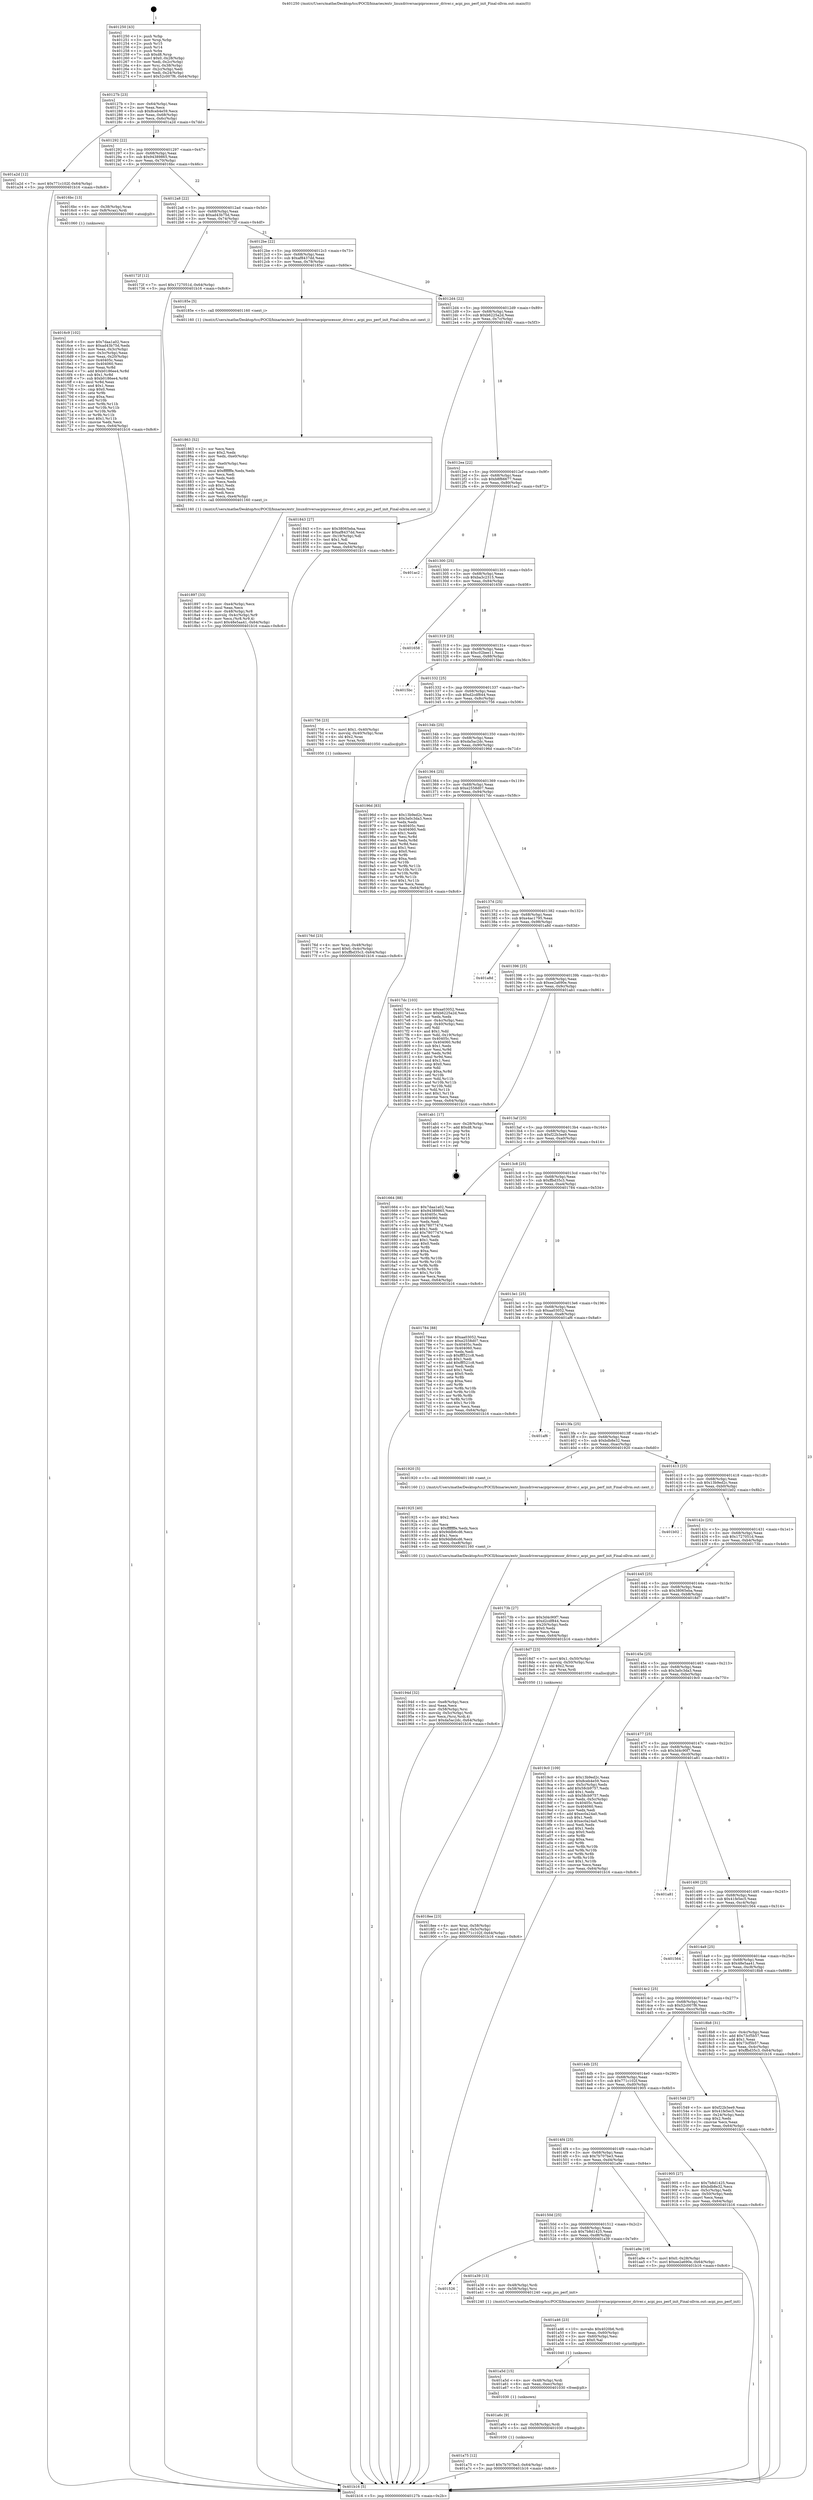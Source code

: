digraph "0x401250" {
  label = "0x401250 (/mnt/c/Users/mathe/Desktop/tcc/POCII/binaries/extr_linuxdriversacpiprocessor_driver.c_acpi_pss_perf_init_Final-ollvm.out::main(0))"
  labelloc = "t"
  node[shape=record]

  Entry [label="",width=0.3,height=0.3,shape=circle,fillcolor=black,style=filled]
  "0x40127b" [label="{
     0x40127b [23]\l
     | [instrs]\l
     &nbsp;&nbsp;0x40127b \<+3\>: mov -0x64(%rbp),%eax\l
     &nbsp;&nbsp;0x40127e \<+2\>: mov %eax,%ecx\l
     &nbsp;&nbsp;0x401280 \<+6\>: sub $0x8ceb4e59,%ecx\l
     &nbsp;&nbsp;0x401286 \<+3\>: mov %eax,-0x68(%rbp)\l
     &nbsp;&nbsp;0x401289 \<+3\>: mov %ecx,-0x6c(%rbp)\l
     &nbsp;&nbsp;0x40128c \<+6\>: je 0000000000401a2d \<main+0x7dd\>\l
  }"]
  "0x401a2d" [label="{
     0x401a2d [12]\l
     | [instrs]\l
     &nbsp;&nbsp;0x401a2d \<+7\>: movl $0x771c102f,-0x64(%rbp)\l
     &nbsp;&nbsp;0x401a34 \<+5\>: jmp 0000000000401b16 \<main+0x8c6\>\l
  }"]
  "0x401292" [label="{
     0x401292 [22]\l
     | [instrs]\l
     &nbsp;&nbsp;0x401292 \<+5\>: jmp 0000000000401297 \<main+0x47\>\l
     &nbsp;&nbsp;0x401297 \<+3\>: mov -0x68(%rbp),%eax\l
     &nbsp;&nbsp;0x40129a \<+5\>: sub $0x94389865,%eax\l
     &nbsp;&nbsp;0x40129f \<+3\>: mov %eax,-0x70(%rbp)\l
     &nbsp;&nbsp;0x4012a2 \<+6\>: je 00000000004016bc \<main+0x46c\>\l
  }"]
  Exit [label="",width=0.3,height=0.3,shape=circle,fillcolor=black,style=filled,peripheries=2]
  "0x4016bc" [label="{
     0x4016bc [13]\l
     | [instrs]\l
     &nbsp;&nbsp;0x4016bc \<+4\>: mov -0x38(%rbp),%rax\l
     &nbsp;&nbsp;0x4016c0 \<+4\>: mov 0x8(%rax),%rdi\l
     &nbsp;&nbsp;0x4016c4 \<+5\>: call 0000000000401060 \<atoi@plt\>\l
     | [calls]\l
     &nbsp;&nbsp;0x401060 \{1\} (unknown)\l
  }"]
  "0x4012a8" [label="{
     0x4012a8 [22]\l
     | [instrs]\l
     &nbsp;&nbsp;0x4012a8 \<+5\>: jmp 00000000004012ad \<main+0x5d\>\l
     &nbsp;&nbsp;0x4012ad \<+3\>: mov -0x68(%rbp),%eax\l
     &nbsp;&nbsp;0x4012b0 \<+5\>: sub $0xad43b75d,%eax\l
     &nbsp;&nbsp;0x4012b5 \<+3\>: mov %eax,-0x74(%rbp)\l
     &nbsp;&nbsp;0x4012b8 \<+6\>: je 000000000040172f \<main+0x4df\>\l
  }"]
  "0x401a75" [label="{
     0x401a75 [12]\l
     | [instrs]\l
     &nbsp;&nbsp;0x401a75 \<+7\>: movl $0x7b707be3,-0x64(%rbp)\l
     &nbsp;&nbsp;0x401a7c \<+5\>: jmp 0000000000401b16 \<main+0x8c6\>\l
  }"]
  "0x40172f" [label="{
     0x40172f [12]\l
     | [instrs]\l
     &nbsp;&nbsp;0x40172f \<+7\>: movl $0x1727051d,-0x64(%rbp)\l
     &nbsp;&nbsp;0x401736 \<+5\>: jmp 0000000000401b16 \<main+0x8c6\>\l
  }"]
  "0x4012be" [label="{
     0x4012be [22]\l
     | [instrs]\l
     &nbsp;&nbsp;0x4012be \<+5\>: jmp 00000000004012c3 \<main+0x73\>\l
     &nbsp;&nbsp;0x4012c3 \<+3\>: mov -0x68(%rbp),%eax\l
     &nbsp;&nbsp;0x4012c6 \<+5\>: sub $0xaf8437dd,%eax\l
     &nbsp;&nbsp;0x4012cb \<+3\>: mov %eax,-0x78(%rbp)\l
     &nbsp;&nbsp;0x4012ce \<+6\>: je 000000000040185e \<main+0x60e\>\l
  }"]
  "0x401a6c" [label="{
     0x401a6c [9]\l
     | [instrs]\l
     &nbsp;&nbsp;0x401a6c \<+4\>: mov -0x58(%rbp),%rdi\l
     &nbsp;&nbsp;0x401a70 \<+5\>: call 0000000000401030 \<free@plt\>\l
     | [calls]\l
     &nbsp;&nbsp;0x401030 \{1\} (unknown)\l
  }"]
  "0x40185e" [label="{
     0x40185e [5]\l
     | [instrs]\l
     &nbsp;&nbsp;0x40185e \<+5\>: call 0000000000401160 \<next_i\>\l
     | [calls]\l
     &nbsp;&nbsp;0x401160 \{1\} (/mnt/c/Users/mathe/Desktop/tcc/POCII/binaries/extr_linuxdriversacpiprocessor_driver.c_acpi_pss_perf_init_Final-ollvm.out::next_i)\l
  }"]
  "0x4012d4" [label="{
     0x4012d4 [22]\l
     | [instrs]\l
     &nbsp;&nbsp;0x4012d4 \<+5\>: jmp 00000000004012d9 \<main+0x89\>\l
     &nbsp;&nbsp;0x4012d9 \<+3\>: mov -0x68(%rbp),%eax\l
     &nbsp;&nbsp;0x4012dc \<+5\>: sub $0xb6225a2d,%eax\l
     &nbsp;&nbsp;0x4012e1 \<+3\>: mov %eax,-0x7c(%rbp)\l
     &nbsp;&nbsp;0x4012e4 \<+6\>: je 0000000000401843 \<main+0x5f3\>\l
  }"]
  "0x401a5d" [label="{
     0x401a5d [15]\l
     | [instrs]\l
     &nbsp;&nbsp;0x401a5d \<+4\>: mov -0x48(%rbp),%rdi\l
     &nbsp;&nbsp;0x401a61 \<+6\>: mov %eax,-0xec(%rbp)\l
     &nbsp;&nbsp;0x401a67 \<+5\>: call 0000000000401030 \<free@plt\>\l
     | [calls]\l
     &nbsp;&nbsp;0x401030 \{1\} (unknown)\l
  }"]
  "0x401843" [label="{
     0x401843 [27]\l
     | [instrs]\l
     &nbsp;&nbsp;0x401843 \<+5\>: mov $0x38065eba,%eax\l
     &nbsp;&nbsp;0x401848 \<+5\>: mov $0xaf8437dd,%ecx\l
     &nbsp;&nbsp;0x40184d \<+3\>: mov -0x19(%rbp),%dl\l
     &nbsp;&nbsp;0x401850 \<+3\>: test $0x1,%dl\l
     &nbsp;&nbsp;0x401853 \<+3\>: cmovne %ecx,%eax\l
     &nbsp;&nbsp;0x401856 \<+3\>: mov %eax,-0x64(%rbp)\l
     &nbsp;&nbsp;0x401859 \<+5\>: jmp 0000000000401b16 \<main+0x8c6\>\l
  }"]
  "0x4012ea" [label="{
     0x4012ea [22]\l
     | [instrs]\l
     &nbsp;&nbsp;0x4012ea \<+5\>: jmp 00000000004012ef \<main+0x9f\>\l
     &nbsp;&nbsp;0x4012ef \<+3\>: mov -0x68(%rbp),%eax\l
     &nbsp;&nbsp;0x4012f2 \<+5\>: sub $0xb8f66677,%eax\l
     &nbsp;&nbsp;0x4012f7 \<+3\>: mov %eax,-0x80(%rbp)\l
     &nbsp;&nbsp;0x4012fa \<+6\>: je 0000000000401ac2 \<main+0x872\>\l
  }"]
  "0x401a46" [label="{
     0x401a46 [23]\l
     | [instrs]\l
     &nbsp;&nbsp;0x401a46 \<+10\>: movabs $0x4020b6,%rdi\l
     &nbsp;&nbsp;0x401a50 \<+3\>: mov %eax,-0x60(%rbp)\l
     &nbsp;&nbsp;0x401a53 \<+3\>: mov -0x60(%rbp),%esi\l
     &nbsp;&nbsp;0x401a56 \<+2\>: mov $0x0,%al\l
     &nbsp;&nbsp;0x401a58 \<+5\>: call 0000000000401040 \<printf@plt\>\l
     | [calls]\l
     &nbsp;&nbsp;0x401040 \{1\} (unknown)\l
  }"]
  "0x401ac2" [label="{
     0x401ac2\l
  }", style=dashed]
  "0x401300" [label="{
     0x401300 [25]\l
     | [instrs]\l
     &nbsp;&nbsp;0x401300 \<+5\>: jmp 0000000000401305 \<main+0xb5\>\l
     &nbsp;&nbsp;0x401305 \<+3\>: mov -0x68(%rbp),%eax\l
     &nbsp;&nbsp;0x401308 \<+5\>: sub $0xba3c2315,%eax\l
     &nbsp;&nbsp;0x40130d \<+6\>: mov %eax,-0x84(%rbp)\l
     &nbsp;&nbsp;0x401313 \<+6\>: je 0000000000401658 \<main+0x408\>\l
  }"]
  "0x401526" [label="{
     0x401526\l
  }", style=dashed]
  "0x401658" [label="{
     0x401658\l
  }", style=dashed]
  "0x401319" [label="{
     0x401319 [25]\l
     | [instrs]\l
     &nbsp;&nbsp;0x401319 \<+5\>: jmp 000000000040131e \<main+0xce\>\l
     &nbsp;&nbsp;0x40131e \<+3\>: mov -0x68(%rbp),%eax\l
     &nbsp;&nbsp;0x401321 \<+5\>: sub $0xc02bee11,%eax\l
     &nbsp;&nbsp;0x401326 \<+6\>: mov %eax,-0x88(%rbp)\l
     &nbsp;&nbsp;0x40132c \<+6\>: je 00000000004015bc \<main+0x36c\>\l
  }"]
  "0x401a39" [label="{
     0x401a39 [13]\l
     | [instrs]\l
     &nbsp;&nbsp;0x401a39 \<+4\>: mov -0x48(%rbp),%rdi\l
     &nbsp;&nbsp;0x401a3d \<+4\>: mov -0x58(%rbp),%rsi\l
     &nbsp;&nbsp;0x401a41 \<+5\>: call 0000000000401240 \<acpi_pss_perf_init\>\l
     | [calls]\l
     &nbsp;&nbsp;0x401240 \{1\} (/mnt/c/Users/mathe/Desktop/tcc/POCII/binaries/extr_linuxdriversacpiprocessor_driver.c_acpi_pss_perf_init_Final-ollvm.out::acpi_pss_perf_init)\l
  }"]
  "0x4015bc" [label="{
     0x4015bc\l
  }", style=dashed]
  "0x401332" [label="{
     0x401332 [25]\l
     | [instrs]\l
     &nbsp;&nbsp;0x401332 \<+5\>: jmp 0000000000401337 \<main+0xe7\>\l
     &nbsp;&nbsp;0x401337 \<+3\>: mov -0x68(%rbp),%eax\l
     &nbsp;&nbsp;0x40133a \<+5\>: sub $0xd2cdf844,%eax\l
     &nbsp;&nbsp;0x40133f \<+6\>: mov %eax,-0x8c(%rbp)\l
     &nbsp;&nbsp;0x401345 \<+6\>: je 0000000000401756 \<main+0x506\>\l
  }"]
  "0x40150d" [label="{
     0x40150d [25]\l
     | [instrs]\l
     &nbsp;&nbsp;0x40150d \<+5\>: jmp 0000000000401512 \<main+0x2c2\>\l
     &nbsp;&nbsp;0x401512 \<+3\>: mov -0x68(%rbp),%eax\l
     &nbsp;&nbsp;0x401515 \<+5\>: sub $0x7b8d1425,%eax\l
     &nbsp;&nbsp;0x40151a \<+6\>: mov %eax,-0xd8(%rbp)\l
     &nbsp;&nbsp;0x401520 \<+6\>: je 0000000000401a39 \<main+0x7e9\>\l
  }"]
  "0x401756" [label="{
     0x401756 [23]\l
     | [instrs]\l
     &nbsp;&nbsp;0x401756 \<+7\>: movl $0x1,-0x40(%rbp)\l
     &nbsp;&nbsp;0x40175d \<+4\>: movslq -0x40(%rbp),%rax\l
     &nbsp;&nbsp;0x401761 \<+4\>: shl $0x2,%rax\l
     &nbsp;&nbsp;0x401765 \<+3\>: mov %rax,%rdi\l
     &nbsp;&nbsp;0x401768 \<+5\>: call 0000000000401050 \<malloc@plt\>\l
     | [calls]\l
     &nbsp;&nbsp;0x401050 \{1\} (unknown)\l
  }"]
  "0x40134b" [label="{
     0x40134b [25]\l
     | [instrs]\l
     &nbsp;&nbsp;0x40134b \<+5\>: jmp 0000000000401350 \<main+0x100\>\l
     &nbsp;&nbsp;0x401350 \<+3\>: mov -0x68(%rbp),%eax\l
     &nbsp;&nbsp;0x401353 \<+5\>: sub $0xda5ac2dc,%eax\l
     &nbsp;&nbsp;0x401358 \<+6\>: mov %eax,-0x90(%rbp)\l
     &nbsp;&nbsp;0x40135e \<+6\>: je 000000000040196d \<main+0x71d\>\l
  }"]
  "0x401a9e" [label="{
     0x401a9e [19]\l
     | [instrs]\l
     &nbsp;&nbsp;0x401a9e \<+7\>: movl $0x0,-0x28(%rbp)\l
     &nbsp;&nbsp;0x401aa5 \<+7\>: movl $0xee2a690e,-0x64(%rbp)\l
     &nbsp;&nbsp;0x401aac \<+5\>: jmp 0000000000401b16 \<main+0x8c6\>\l
  }"]
  "0x40196d" [label="{
     0x40196d [83]\l
     | [instrs]\l
     &nbsp;&nbsp;0x40196d \<+5\>: mov $0x13b9ed2c,%eax\l
     &nbsp;&nbsp;0x401972 \<+5\>: mov $0x3a0c3da3,%ecx\l
     &nbsp;&nbsp;0x401977 \<+2\>: xor %edx,%edx\l
     &nbsp;&nbsp;0x401979 \<+7\>: mov 0x40405c,%esi\l
     &nbsp;&nbsp;0x401980 \<+7\>: mov 0x404060,%edi\l
     &nbsp;&nbsp;0x401987 \<+3\>: sub $0x1,%edx\l
     &nbsp;&nbsp;0x40198a \<+3\>: mov %esi,%r8d\l
     &nbsp;&nbsp;0x40198d \<+3\>: add %edx,%r8d\l
     &nbsp;&nbsp;0x401990 \<+4\>: imul %r8d,%esi\l
     &nbsp;&nbsp;0x401994 \<+3\>: and $0x1,%esi\l
     &nbsp;&nbsp;0x401997 \<+3\>: cmp $0x0,%esi\l
     &nbsp;&nbsp;0x40199a \<+4\>: sete %r9b\l
     &nbsp;&nbsp;0x40199e \<+3\>: cmp $0xa,%edi\l
     &nbsp;&nbsp;0x4019a1 \<+4\>: setl %r10b\l
     &nbsp;&nbsp;0x4019a5 \<+3\>: mov %r9b,%r11b\l
     &nbsp;&nbsp;0x4019a8 \<+3\>: and %r10b,%r11b\l
     &nbsp;&nbsp;0x4019ab \<+3\>: xor %r10b,%r9b\l
     &nbsp;&nbsp;0x4019ae \<+3\>: or %r9b,%r11b\l
     &nbsp;&nbsp;0x4019b1 \<+4\>: test $0x1,%r11b\l
     &nbsp;&nbsp;0x4019b5 \<+3\>: cmovne %ecx,%eax\l
     &nbsp;&nbsp;0x4019b8 \<+3\>: mov %eax,-0x64(%rbp)\l
     &nbsp;&nbsp;0x4019bb \<+5\>: jmp 0000000000401b16 \<main+0x8c6\>\l
  }"]
  "0x401364" [label="{
     0x401364 [25]\l
     | [instrs]\l
     &nbsp;&nbsp;0x401364 \<+5\>: jmp 0000000000401369 \<main+0x119\>\l
     &nbsp;&nbsp;0x401369 \<+3\>: mov -0x68(%rbp),%eax\l
     &nbsp;&nbsp;0x40136c \<+5\>: sub $0xe2558d07,%eax\l
     &nbsp;&nbsp;0x401371 \<+6\>: mov %eax,-0x94(%rbp)\l
     &nbsp;&nbsp;0x401377 \<+6\>: je 00000000004017dc \<main+0x58c\>\l
  }"]
  "0x40194d" [label="{
     0x40194d [32]\l
     | [instrs]\l
     &nbsp;&nbsp;0x40194d \<+6\>: mov -0xe8(%rbp),%ecx\l
     &nbsp;&nbsp;0x401953 \<+3\>: imul %eax,%ecx\l
     &nbsp;&nbsp;0x401956 \<+4\>: mov -0x58(%rbp),%rsi\l
     &nbsp;&nbsp;0x40195a \<+4\>: movslq -0x5c(%rbp),%rdi\l
     &nbsp;&nbsp;0x40195e \<+3\>: mov %ecx,(%rsi,%rdi,4)\l
     &nbsp;&nbsp;0x401961 \<+7\>: movl $0xda5ac2dc,-0x64(%rbp)\l
     &nbsp;&nbsp;0x401968 \<+5\>: jmp 0000000000401b16 \<main+0x8c6\>\l
  }"]
  "0x4017dc" [label="{
     0x4017dc [103]\l
     | [instrs]\l
     &nbsp;&nbsp;0x4017dc \<+5\>: mov $0xaa03052,%eax\l
     &nbsp;&nbsp;0x4017e1 \<+5\>: mov $0xb6225a2d,%ecx\l
     &nbsp;&nbsp;0x4017e6 \<+2\>: xor %edx,%edx\l
     &nbsp;&nbsp;0x4017e8 \<+3\>: mov -0x4c(%rbp),%esi\l
     &nbsp;&nbsp;0x4017eb \<+3\>: cmp -0x40(%rbp),%esi\l
     &nbsp;&nbsp;0x4017ee \<+4\>: setl %dil\l
     &nbsp;&nbsp;0x4017f2 \<+4\>: and $0x1,%dil\l
     &nbsp;&nbsp;0x4017f6 \<+4\>: mov %dil,-0x19(%rbp)\l
     &nbsp;&nbsp;0x4017fa \<+7\>: mov 0x40405c,%esi\l
     &nbsp;&nbsp;0x401801 \<+8\>: mov 0x404060,%r8d\l
     &nbsp;&nbsp;0x401809 \<+3\>: sub $0x1,%edx\l
     &nbsp;&nbsp;0x40180c \<+3\>: mov %esi,%r9d\l
     &nbsp;&nbsp;0x40180f \<+3\>: add %edx,%r9d\l
     &nbsp;&nbsp;0x401812 \<+4\>: imul %r9d,%esi\l
     &nbsp;&nbsp;0x401816 \<+3\>: and $0x1,%esi\l
     &nbsp;&nbsp;0x401819 \<+3\>: cmp $0x0,%esi\l
     &nbsp;&nbsp;0x40181c \<+4\>: sete %dil\l
     &nbsp;&nbsp;0x401820 \<+4\>: cmp $0xa,%r8d\l
     &nbsp;&nbsp;0x401824 \<+4\>: setl %r10b\l
     &nbsp;&nbsp;0x401828 \<+3\>: mov %dil,%r11b\l
     &nbsp;&nbsp;0x40182b \<+3\>: and %r10b,%r11b\l
     &nbsp;&nbsp;0x40182e \<+3\>: xor %r10b,%dil\l
     &nbsp;&nbsp;0x401831 \<+3\>: or %dil,%r11b\l
     &nbsp;&nbsp;0x401834 \<+4\>: test $0x1,%r11b\l
     &nbsp;&nbsp;0x401838 \<+3\>: cmovne %ecx,%eax\l
     &nbsp;&nbsp;0x40183b \<+3\>: mov %eax,-0x64(%rbp)\l
     &nbsp;&nbsp;0x40183e \<+5\>: jmp 0000000000401b16 \<main+0x8c6\>\l
  }"]
  "0x40137d" [label="{
     0x40137d [25]\l
     | [instrs]\l
     &nbsp;&nbsp;0x40137d \<+5\>: jmp 0000000000401382 \<main+0x132\>\l
     &nbsp;&nbsp;0x401382 \<+3\>: mov -0x68(%rbp),%eax\l
     &nbsp;&nbsp;0x401385 \<+5\>: sub $0xe4ac1795,%eax\l
     &nbsp;&nbsp;0x40138a \<+6\>: mov %eax,-0x98(%rbp)\l
     &nbsp;&nbsp;0x401390 \<+6\>: je 0000000000401a8d \<main+0x83d\>\l
  }"]
  "0x401925" [label="{
     0x401925 [40]\l
     | [instrs]\l
     &nbsp;&nbsp;0x401925 \<+5\>: mov $0x2,%ecx\l
     &nbsp;&nbsp;0x40192a \<+1\>: cltd\l
     &nbsp;&nbsp;0x40192b \<+2\>: idiv %ecx\l
     &nbsp;&nbsp;0x40192d \<+6\>: imul $0xfffffffe,%edx,%ecx\l
     &nbsp;&nbsp;0x401933 \<+6\>: sub $0x9ddb6cd6,%ecx\l
     &nbsp;&nbsp;0x401939 \<+3\>: add $0x1,%ecx\l
     &nbsp;&nbsp;0x40193c \<+6\>: add $0x9ddb6cd6,%ecx\l
     &nbsp;&nbsp;0x401942 \<+6\>: mov %ecx,-0xe8(%rbp)\l
     &nbsp;&nbsp;0x401948 \<+5\>: call 0000000000401160 \<next_i\>\l
     | [calls]\l
     &nbsp;&nbsp;0x401160 \{1\} (/mnt/c/Users/mathe/Desktop/tcc/POCII/binaries/extr_linuxdriversacpiprocessor_driver.c_acpi_pss_perf_init_Final-ollvm.out::next_i)\l
  }"]
  "0x401a8d" [label="{
     0x401a8d\l
  }", style=dashed]
  "0x401396" [label="{
     0x401396 [25]\l
     | [instrs]\l
     &nbsp;&nbsp;0x401396 \<+5\>: jmp 000000000040139b \<main+0x14b\>\l
     &nbsp;&nbsp;0x40139b \<+3\>: mov -0x68(%rbp),%eax\l
     &nbsp;&nbsp;0x40139e \<+5\>: sub $0xee2a690e,%eax\l
     &nbsp;&nbsp;0x4013a3 \<+6\>: mov %eax,-0x9c(%rbp)\l
     &nbsp;&nbsp;0x4013a9 \<+6\>: je 0000000000401ab1 \<main+0x861\>\l
  }"]
  "0x4014f4" [label="{
     0x4014f4 [25]\l
     | [instrs]\l
     &nbsp;&nbsp;0x4014f4 \<+5\>: jmp 00000000004014f9 \<main+0x2a9\>\l
     &nbsp;&nbsp;0x4014f9 \<+3\>: mov -0x68(%rbp),%eax\l
     &nbsp;&nbsp;0x4014fc \<+5\>: sub $0x7b707be3,%eax\l
     &nbsp;&nbsp;0x401501 \<+6\>: mov %eax,-0xd4(%rbp)\l
     &nbsp;&nbsp;0x401507 \<+6\>: je 0000000000401a9e \<main+0x84e\>\l
  }"]
  "0x401ab1" [label="{
     0x401ab1 [17]\l
     | [instrs]\l
     &nbsp;&nbsp;0x401ab1 \<+3\>: mov -0x28(%rbp),%eax\l
     &nbsp;&nbsp;0x401ab4 \<+7\>: add $0xd8,%rsp\l
     &nbsp;&nbsp;0x401abb \<+1\>: pop %rbx\l
     &nbsp;&nbsp;0x401abc \<+2\>: pop %r14\l
     &nbsp;&nbsp;0x401abe \<+2\>: pop %r15\l
     &nbsp;&nbsp;0x401ac0 \<+1\>: pop %rbp\l
     &nbsp;&nbsp;0x401ac1 \<+1\>: ret\l
  }"]
  "0x4013af" [label="{
     0x4013af [25]\l
     | [instrs]\l
     &nbsp;&nbsp;0x4013af \<+5\>: jmp 00000000004013b4 \<main+0x164\>\l
     &nbsp;&nbsp;0x4013b4 \<+3\>: mov -0x68(%rbp),%eax\l
     &nbsp;&nbsp;0x4013b7 \<+5\>: sub $0xf22b3ee9,%eax\l
     &nbsp;&nbsp;0x4013bc \<+6\>: mov %eax,-0xa0(%rbp)\l
     &nbsp;&nbsp;0x4013c2 \<+6\>: je 0000000000401664 \<main+0x414\>\l
  }"]
  "0x401905" [label="{
     0x401905 [27]\l
     | [instrs]\l
     &nbsp;&nbsp;0x401905 \<+5\>: mov $0x7b8d1425,%eax\l
     &nbsp;&nbsp;0x40190a \<+5\>: mov $0xbdb8e32,%ecx\l
     &nbsp;&nbsp;0x40190f \<+3\>: mov -0x5c(%rbp),%edx\l
     &nbsp;&nbsp;0x401912 \<+3\>: cmp -0x50(%rbp),%edx\l
     &nbsp;&nbsp;0x401915 \<+3\>: cmovl %ecx,%eax\l
     &nbsp;&nbsp;0x401918 \<+3\>: mov %eax,-0x64(%rbp)\l
     &nbsp;&nbsp;0x40191b \<+5\>: jmp 0000000000401b16 \<main+0x8c6\>\l
  }"]
  "0x401664" [label="{
     0x401664 [88]\l
     | [instrs]\l
     &nbsp;&nbsp;0x401664 \<+5\>: mov $0x7daa1a02,%eax\l
     &nbsp;&nbsp;0x401669 \<+5\>: mov $0x94389865,%ecx\l
     &nbsp;&nbsp;0x40166e \<+7\>: mov 0x40405c,%edx\l
     &nbsp;&nbsp;0x401675 \<+7\>: mov 0x404060,%esi\l
     &nbsp;&nbsp;0x40167c \<+2\>: mov %edx,%edi\l
     &nbsp;&nbsp;0x40167e \<+6\>: sub $0x7807747d,%edi\l
     &nbsp;&nbsp;0x401684 \<+3\>: sub $0x1,%edi\l
     &nbsp;&nbsp;0x401687 \<+6\>: add $0x7807747d,%edi\l
     &nbsp;&nbsp;0x40168d \<+3\>: imul %edi,%edx\l
     &nbsp;&nbsp;0x401690 \<+3\>: and $0x1,%edx\l
     &nbsp;&nbsp;0x401693 \<+3\>: cmp $0x0,%edx\l
     &nbsp;&nbsp;0x401696 \<+4\>: sete %r8b\l
     &nbsp;&nbsp;0x40169a \<+3\>: cmp $0xa,%esi\l
     &nbsp;&nbsp;0x40169d \<+4\>: setl %r9b\l
     &nbsp;&nbsp;0x4016a1 \<+3\>: mov %r8b,%r10b\l
     &nbsp;&nbsp;0x4016a4 \<+3\>: and %r9b,%r10b\l
     &nbsp;&nbsp;0x4016a7 \<+3\>: xor %r9b,%r8b\l
     &nbsp;&nbsp;0x4016aa \<+3\>: or %r8b,%r10b\l
     &nbsp;&nbsp;0x4016ad \<+4\>: test $0x1,%r10b\l
     &nbsp;&nbsp;0x4016b1 \<+3\>: cmovne %ecx,%eax\l
     &nbsp;&nbsp;0x4016b4 \<+3\>: mov %eax,-0x64(%rbp)\l
     &nbsp;&nbsp;0x4016b7 \<+5\>: jmp 0000000000401b16 \<main+0x8c6\>\l
  }"]
  "0x4013c8" [label="{
     0x4013c8 [25]\l
     | [instrs]\l
     &nbsp;&nbsp;0x4013c8 \<+5\>: jmp 00000000004013cd \<main+0x17d\>\l
     &nbsp;&nbsp;0x4013cd \<+3\>: mov -0x68(%rbp),%eax\l
     &nbsp;&nbsp;0x4013d0 \<+5\>: sub $0xffbd35c3,%eax\l
     &nbsp;&nbsp;0x4013d5 \<+6\>: mov %eax,-0xa4(%rbp)\l
     &nbsp;&nbsp;0x4013db \<+6\>: je 0000000000401784 \<main+0x534\>\l
  }"]
  "0x4018ee" [label="{
     0x4018ee [23]\l
     | [instrs]\l
     &nbsp;&nbsp;0x4018ee \<+4\>: mov %rax,-0x58(%rbp)\l
     &nbsp;&nbsp;0x4018f2 \<+7\>: movl $0x0,-0x5c(%rbp)\l
     &nbsp;&nbsp;0x4018f9 \<+7\>: movl $0x771c102f,-0x64(%rbp)\l
     &nbsp;&nbsp;0x401900 \<+5\>: jmp 0000000000401b16 \<main+0x8c6\>\l
  }"]
  "0x401784" [label="{
     0x401784 [88]\l
     | [instrs]\l
     &nbsp;&nbsp;0x401784 \<+5\>: mov $0xaa03052,%eax\l
     &nbsp;&nbsp;0x401789 \<+5\>: mov $0xe2558d07,%ecx\l
     &nbsp;&nbsp;0x40178e \<+7\>: mov 0x40405c,%edx\l
     &nbsp;&nbsp;0x401795 \<+7\>: mov 0x404060,%esi\l
     &nbsp;&nbsp;0x40179c \<+2\>: mov %edx,%edi\l
     &nbsp;&nbsp;0x40179e \<+6\>: sub $0xfff521c8,%edi\l
     &nbsp;&nbsp;0x4017a4 \<+3\>: sub $0x1,%edi\l
     &nbsp;&nbsp;0x4017a7 \<+6\>: add $0xfff521c8,%edi\l
     &nbsp;&nbsp;0x4017ad \<+3\>: imul %edi,%edx\l
     &nbsp;&nbsp;0x4017b0 \<+3\>: and $0x1,%edx\l
     &nbsp;&nbsp;0x4017b3 \<+3\>: cmp $0x0,%edx\l
     &nbsp;&nbsp;0x4017b6 \<+4\>: sete %r8b\l
     &nbsp;&nbsp;0x4017ba \<+3\>: cmp $0xa,%esi\l
     &nbsp;&nbsp;0x4017bd \<+4\>: setl %r9b\l
     &nbsp;&nbsp;0x4017c1 \<+3\>: mov %r8b,%r10b\l
     &nbsp;&nbsp;0x4017c4 \<+3\>: and %r9b,%r10b\l
     &nbsp;&nbsp;0x4017c7 \<+3\>: xor %r9b,%r8b\l
     &nbsp;&nbsp;0x4017ca \<+3\>: or %r8b,%r10b\l
     &nbsp;&nbsp;0x4017cd \<+4\>: test $0x1,%r10b\l
     &nbsp;&nbsp;0x4017d1 \<+3\>: cmovne %ecx,%eax\l
     &nbsp;&nbsp;0x4017d4 \<+3\>: mov %eax,-0x64(%rbp)\l
     &nbsp;&nbsp;0x4017d7 \<+5\>: jmp 0000000000401b16 \<main+0x8c6\>\l
  }"]
  "0x4013e1" [label="{
     0x4013e1 [25]\l
     | [instrs]\l
     &nbsp;&nbsp;0x4013e1 \<+5\>: jmp 00000000004013e6 \<main+0x196\>\l
     &nbsp;&nbsp;0x4013e6 \<+3\>: mov -0x68(%rbp),%eax\l
     &nbsp;&nbsp;0x4013e9 \<+5\>: sub $0xaa03052,%eax\l
     &nbsp;&nbsp;0x4013ee \<+6\>: mov %eax,-0xa8(%rbp)\l
     &nbsp;&nbsp;0x4013f4 \<+6\>: je 0000000000401af6 \<main+0x8a6\>\l
  }"]
  "0x401897" [label="{
     0x401897 [33]\l
     | [instrs]\l
     &nbsp;&nbsp;0x401897 \<+6\>: mov -0xe4(%rbp),%ecx\l
     &nbsp;&nbsp;0x40189d \<+3\>: imul %eax,%ecx\l
     &nbsp;&nbsp;0x4018a0 \<+4\>: mov -0x48(%rbp),%r8\l
     &nbsp;&nbsp;0x4018a4 \<+4\>: movslq -0x4c(%rbp),%r9\l
     &nbsp;&nbsp;0x4018a8 \<+4\>: mov %ecx,(%r8,%r9,4)\l
     &nbsp;&nbsp;0x4018ac \<+7\>: movl $0x48e5aa41,-0x64(%rbp)\l
     &nbsp;&nbsp;0x4018b3 \<+5\>: jmp 0000000000401b16 \<main+0x8c6\>\l
  }"]
  "0x401af6" [label="{
     0x401af6\l
  }", style=dashed]
  "0x4013fa" [label="{
     0x4013fa [25]\l
     | [instrs]\l
     &nbsp;&nbsp;0x4013fa \<+5\>: jmp 00000000004013ff \<main+0x1af\>\l
     &nbsp;&nbsp;0x4013ff \<+3\>: mov -0x68(%rbp),%eax\l
     &nbsp;&nbsp;0x401402 \<+5\>: sub $0xbdb8e32,%eax\l
     &nbsp;&nbsp;0x401407 \<+6\>: mov %eax,-0xac(%rbp)\l
     &nbsp;&nbsp;0x40140d \<+6\>: je 0000000000401920 \<main+0x6d0\>\l
  }"]
  "0x401863" [label="{
     0x401863 [52]\l
     | [instrs]\l
     &nbsp;&nbsp;0x401863 \<+2\>: xor %ecx,%ecx\l
     &nbsp;&nbsp;0x401865 \<+5\>: mov $0x2,%edx\l
     &nbsp;&nbsp;0x40186a \<+6\>: mov %edx,-0xe0(%rbp)\l
     &nbsp;&nbsp;0x401870 \<+1\>: cltd\l
     &nbsp;&nbsp;0x401871 \<+6\>: mov -0xe0(%rbp),%esi\l
     &nbsp;&nbsp;0x401877 \<+2\>: idiv %esi\l
     &nbsp;&nbsp;0x401879 \<+6\>: imul $0xfffffffe,%edx,%edx\l
     &nbsp;&nbsp;0x40187f \<+2\>: mov %ecx,%edi\l
     &nbsp;&nbsp;0x401881 \<+2\>: sub %edx,%edi\l
     &nbsp;&nbsp;0x401883 \<+2\>: mov %ecx,%edx\l
     &nbsp;&nbsp;0x401885 \<+3\>: sub $0x1,%edx\l
     &nbsp;&nbsp;0x401888 \<+2\>: add %edx,%edi\l
     &nbsp;&nbsp;0x40188a \<+2\>: sub %edi,%ecx\l
     &nbsp;&nbsp;0x40188c \<+6\>: mov %ecx,-0xe4(%rbp)\l
     &nbsp;&nbsp;0x401892 \<+5\>: call 0000000000401160 \<next_i\>\l
     | [calls]\l
     &nbsp;&nbsp;0x401160 \{1\} (/mnt/c/Users/mathe/Desktop/tcc/POCII/binaries/extr_linuxdriversacpiprocessor_driver.c_acpi_pss_perf_init_Final-ollvm.out::next_i)\l
  }"]
  "0x401920" [label="{
     0x401920 [5]\l
     | [instrs]\l
     &nbsp;&nbsp;0x401920 \<+5\>: call 0000000000401160 \<next_i\>\l
     | [calls]\l
     &nbsp;&nbsp;0x401160 \{1\} (/mnt/c/Users/mathe/Desktop/tcc/POCII/binaries/extr_linuxdriversacpiprocessor_driver.c_acpi_pss_perf_init_Final-ollvm.out::next_i)\l
  }"]
  "0x401413" [label="{
     0x401413 [25]\l
     | [instrs]\l
     &nbsp;&nbsp;0x401413 \<+5\>: jmp 0000000000401418 \<main+0x1c8\>\l
     &nbsp;&nbsp;0x401418 \<+3\>: mov -0x68(%rbp),%eax\l
     &nbsp;&nbsp;0x40141b \<+5\>: sub $0x13b9ed2c,%eax\l
     &nbsp;&nbsp;0x401420 \<+6\>: mov %eax,-0xb0(%rbp)\l
     &nbsp;&nbsp;0x401426 \<+6\>: je 0000000000401b02 \<main+0x8b2\>\l
  }"]
  "0x40176d" [label="{
     0x40176d [23]\l
     | [instrs]\l
     &nbsp;&nbsp;0x40176d \<+4\>: mov %rax,-0x48(%rbp)\l
     &nbsp;&nbsp;0x401771 \<+7\>: movl $0x0,-0x4c(%rbp)\l
     &nbsp;&nbsp;0x401778 \<+7\>: movl $0xffbd35c3,-0x64(%rbp)\l
     &nbsp;&nbsp;0x40177f \<+5\>: jmp 0000000000401b16 \<main+0x8c6\>\l
  }"]
  "0x401b02" [label="{
     0x401b02\l
  }", style=dashed]
  "0x40142c" [label="{
     0x40142c [25]\l
     | [instrs]\l
     &nbsp;&nbsp;0x40142c \<+5\>: jmp 0000000000401431 \<main+0x1e1\>\l
     &nbsp;&nbsp;0x401431 \<+3\>: mov -0x68(%rbp),%eax\l
     &nbsp;&nbsp;0x401434 \<+5\>: sub $0x1727051d,%eax\l
     &nbsp;&nbsp;0x401439 \<+6\>: mov %eax,-0xb4(%rbp)\l
     &nbsp;&nbsp;0x40143f \<+6\>: je 000000000040173b \<main+0x4eb\>\l
  }"]
  "0x4016c9" [label="{
     0x4016c9 [102]\l
     | [instrs]\l
     &nbsp;&nbsp;0x4016c9 \<+5\>: mov $0x7daa1a02,%ecx\l
     &nbsp;&nbsp;0x4016ce \<+5\>: mov $0xad43b75d,%edx\l
     &nbsp;&nbsp;0x4016d3 \<+3\>: mov %eax,-0x3c(%rbp)\l
     &nbsp;&nbsp;0x4016d6 \<+3\>: mov -0x3c(%rbp),%eax\l
     &nbsp;&nbsp;0x4016d9 \<+3\>: mov %eax,-0x20(%rbp)\l
     &nbsp;&nbsp;0x4016dc \<+7\>: mov 0x40405c,%eax\l
     &nbsp;&nbsp;0x4016e3 \<+7\>: mov 0x404060,%esi\l
     &nbsp;&nbsp;0x4016ea \<+3\>: mov %eax,%r8d\l
     &nbsp;&nbsp;0x4016ed \<+7\>: add $0xb0186ee4,%r8d\l
     &nbsp;&nbsp;0x4016f4 \<+4\>: sub $0x1,%r8d\l
     &nbsp;&nbsp;0x4016f8 \<+7\>: sub $0xb0186ee4,%r8d\l
     &nbsp;&nbsp;0x4016ff \<+4\>: imul %r8d,%eax\l
     &nbsp;&nbsp;0x401703 \<+3\>: and $0x1,%eax\l
     &nbsp;&nbsp;0x401706 \<+3\>: cmp $0x0,%eax\l
     &nbsp;&nbsp;0x401709 \<+4\>: sete %r9b\l
     &nbsp;&nbsp;0x40170d \<+3\>: cmp $0xa,%esi\l
     &nbsp;&nbsp;0x401710 \<+4\>: setl %r10b\l
     &nbsp;&nbsp;0x401714 \<+3\>: mov %r9b,%r11b\l
     &nbsp;&nbsp;0x401717 \<+3\>: and %r10b,%r11b\l
     &nbsp;&nbsp;0x40171a \<+3\>: xor %r10b,%r9b\l
     &nbsp;&nbsp;0x40171d \<+3\>: or %r9b,%r11b\l
     &nbsp;&nbsp;0x401720 \<+4\>: test $0x1,%r11b\l
     &nbsp;&nbsp;0x401724 \<+3\>: cmovne %edx,%ecx\l
     &nbsp;&nbsp;0x401727 \<+3\>: mov %ecx,-0x64(%rbp)\l
     &nbsp;&nbsp;0x40172a \<+5\>: jmp 0000000000401b16 \<main+0x8c6\>\l
  }"]
  "0x40173b" [label="{
     0x40173b [27]\l
     | [instrs]\l
     &nbsp;&nbsp;0x40173b \<+5\>: mov $0x3d4c90f7,%eax\l
     &nbsp;&nbsp;0x401740 \<+5\>: mov $0xd2cdf844,%ecx\l
     &nbsp;&nbsp;0x401745 \<+3\>: mov -0x20(%rbp),%edx\l
     &nbsp;&nbsp;0x401748 \<+3\>: cmp $0x0,%edx\l
     &nbsp;&nbsp;0x40174b \<+3\>: cmove %ecx,%eax\l
     &nbsp;&nbsp;0x40174e \<+3\>: mov %eax,-0x64(%rbp)\l
     &nbsp;&nbsp;0x401751 \<+5\>: jmp 0000000000401b16 \<main+0x8c6\>\l
  }"]
  "0x401445" [label="{
     0x401445 [25]\l
     | [instrs]\l
     &nbsp;&nbsp;0x401445 \<+5\>: jmp 000000000040144a \<main+0x1fa\>\l
     &nbsp;&nbsp;0x40144a \<+3\>: mov -0x68(%rbp),%eax\l
     &nbsp;&nbsp;0x40144d \<+5\>: sub $0x38065eba,%eax\l
     &nbsp;&nbsp;0x401452 \<+6\>: mov %eax,-0xb8(%rbp)\l
     &nbsp;&nbsp;0x401458 \<+6\>: je 00000000004018d7 \<main+0x687\>\l
  }"]
  "0x401250" [label="{
     0x401250 [43]\l
     | [instrs]\l
     &nbsp;&nbsp;0x401250 \<+1\>: push %rbp\l
     &nbsp;&nbsp;0x401251 \<+3\>: mov %rsp,%rbp\l
     &nbsp;&nbsp;0x401254 \<+2\>: push %r15\l
     &nbsp;&nbsp;0x401256 \<+2\>: push %r14\l
     &nbsp;&nbsp;0x401258 \<+1\>: push %rbx\l
     &nbsp;&nbsp;0x401259 \<+7\>: sub $0xd8,%rsp\l
     &nbsp;&nbsp;0x401260 \<+7\>: movl $0x0,-0x28(%rbp)\l
     &nbsp;&nbsp;0x401267 \<+3\>: mov %edi,-0x2c(%rbp)\l
     &nbsp;&nbsp;0x40126a \<+4\>: mov %rsi,-0x38(%rbp)\l
     &nbsp;&nbsp;0x40126e \<+3\>: mov -0x2c(%rbp),%edi\l
     &nbsp;&nbsp;0x401271 \<+3\>: mov %edi,-0x24(%rbp)\l
     &nbsp;&nbsp;0x401274 \<+7\>: movl $0x52c007f6,-0x64(%rbp)\l
  }"]
  "0x4018d7" [label="{
     0x4018d7 [23]\l
     | [instrs]\l
     &nbsp;&nbsp;0x4018d7 \<+7\>: movl $0x1,-0x50(%rbp)\l
     &nbsp;&nbsp;0x4018de \<+4\>: movslq -0x50(%rbp),%rax\l
     &nbsp;&nbsp;0x4018e2 \<+4\>: shl $0x2,%rax\l
     &nbsp;&nbsp;0x4018e6 \<+3\>: mov %rax,%rdi\l
     &nbsp;&nbsp;0x4018e9 \<+5\>: call 0000000000401050 \<malloc@plt\>\l
     | [calls]\l
     &nbsp;&nbsp;0x401050 \{1\} (unknown)\l
  }"]
  "0x40145e" [label="{
     0x40145e [25]\l
     | [instrs]\l
     &nbsp;&nbsp;0x40145e \<+5\>: jmp 0000000000401463 \<main+0x213\>\l
     &nbsp;&nbsp;0x401463 \<+3\>: mov -0x68(%rbp),%eax\l
     &nbsp;&nbsp;0x401466 \<+5\>: sub $0x3a0c3da3,%eax\l
     &nbsp;&nbsp;0x40146b \<+6\>: mov %eax,-0xbc(%rbp)\l
     &nbsp;&nbsp;0x401471 \<+6\>: je 00000000004019c0 \<main+0x770\>\l
  }"]
  "0x401b16" [label="{
     0x401b16 [5]\l
     | [instrs]\l
     &nbsp;&nbsp;0x401b16 \<+5\>: jmp 000000000040127b \<main+0x2b\>\l
  }"]
  "0x4019c0" [label="{
     0x4019c0 [109]\l
     | [instrs]\l
     &nbsp;&nbsp;0x4019c0 \<+5\>: mov $0x13b9ed2c,%eax\l
     &nbsp;&nbsp;0x4019c5 \<+5\>: mov $0x8ceb4e59,%ecx\l
     &nbsp;&nbsp;0x4019ca \<+3\>: mov -0x5c(%rbp),%edx\l
     &nbsp;&nbsp;0x4019cd \<+6\>: add $0x58cb9757,%edx\l
     &nbsp;&nbsp;0x4019d3 \<+3\>: add $0x1,%edx\l
     &nbsp;&nbsp;0x4019d6 \<+6\>: sub $0x58cb9757,%edx\l
     &nbsp;&nbsp;0x4019dc \<+3\>: mov %edx,-0x5c(%rbp)\l
     &nbsp;&nbsp;0x4019df \<+7\>: mov 0x40405c,%edx\l
     &nbsp;&nbsp;0x4019e6 \<+7\>: mov 0x404060,%esi\l
     &nbsp;&nbsp;0x4019ed \<+2\>: mov %edx,%edi\l
     &nbsp;&nbsp;0x4019ef \<+6\>: add $0xec0a24a0,%edi\l
     &nbsp;&nbsp;0x4019f5 \<+3\>: sub $0x1,%edi\l
     &nbsp;&nbsp;0x4019f8 \<+6\>: sub $0xec0a24a0,%edi\l
     &nbsp;&nbsp;0x4019fe \<+3\>: imul %edi,%edx\l
     &nbsp;&nbsp;0x401a01 \<+3\>: and $0x1,%edx\l
     &nbsp;&nbsp;0x401a04 \<+3\>: cmp $0x0,%edx\l
     &nbsp;&nbsp;0x401a07 \<+4\>: sete %r8b\l
     &nbsp;&nbsp;0x401a0b \<+3\>: cmp $0xa,%esi\l
     &nbsp;&nbsp;0x401a0e \<+4\>: setl %r9b\l
     &nbsp;&nbsp;0x401a12 \<+3\>: mov %r8b,%r10b\l
     &nbsp;&nbsp;0x401a15 \<+3\>: and %r9b,%r10b\l
     &nbsp;&nbsp;0x401a18 \<+3\>: xor %r9b,%r8b\l
     &nbsp;&nbsp;0x401a1b \<+3\>: or %r8b,%r10b\l
     &nbsp;&nbsp;0x401a1e \<+4\>: test $0x1,%r10b\l
     &nbsp;&nbsp;0x401a22 \<+3\>: cmovne %ecx,%eax\l
     &nbsp;&nbsp;0x401a25 \<+3\>: mov %eax,-0x64(%rbp)\l
     &nbsp;&nbsp;0x401a28 \<+5\>: jmp 0000000000401b16 \<main+0x8c6\>\l
  }"]
  "0x401477" [label="{
     0x401477 [25]\l
     | [instrs]\l
     &nbsp;&nbsp;0x401477 \<+5\>: jmp 000000000040147c \<main+0x22c\>\l
     &nbsp;&nbsp;0x40147c \<+3\>: mov -0x68(%rbp),%eax\l
     &nbsp;&nbsp;0x40147f \<+5\>: sub $0x3d4c90f7,%eax\l
     &nbsp;&nbsp;0x401484 \<+6\>: mov %eax,-0xc0(%rbp)\l
     &nbsp;&nbsp;0x40148a \<+6\>: je 0000000000401a81 \<main+0x831\>\l
  }"]
  "0x4014db" [label="{
     0x4014db [25]\l
     | [instrs]\l
     &nbsp;&nbsp;0x4014db \<+5\>: jmp 00000000004014e0 \<main+0x290\>\l
     &nbsp;&nbsp;0x4014e0 \<+3\>: mov -0x68(%rbp),%eax\l
     &nbsp;&nbsp;0x4014e3 \<+5\>: sub $0x771c102f,%eax\l
     &nbsp;&nbsp;0x4014e8 \<+6\>: mov %eax,-0xd0(%rbp)\l
     &nbsp;&nbsp;0x4014ee \<+6\>: je 0000000000401905 \<main+0x6b5\>\l
  }"]
  "0x401a81" [label="{
     0x401a81\l
  }", style=dashed]
  "0x401490" [label="{
     0x401490 [25]\l
     | [instrs]\l
     &nbsp;&nbsp;0x401490 \<+5\>: jmp 0000000000401495 \<main+0x245\>\l
     &nbsp;&nbsp;0x401495 \<+3\>: mov -0x68(%rbp),%eax\l
     &nbsp;&nbsp;0x401498 \<+5\>: sub $0x41fe5ec5,%eax\l
     &nbsp;&nbsp;0x40149d \<+6\>: mov %eax,-0xc4(%rbp)\l
     &nbsp;&nbsp;0x4014a3 \<+6\>: je 0000000000401564 \<main+0x314\>\l
  }"]
  "0x401549" [label="{
     0x401549 [27]\l
     | [instrs]\l
     &nbsp;&nbsp;0x401549 \<+5\>: mov $0xf22b3ee9,%eax\l
     &nbsp;&nbsp;0x40154e \<+5\>: mov $0x41fe5ec5,%ecx\l
     &nbsp;&nbsp;0x401553 \<+3\>: mov -0x24(%rbp),%edx\l
     &nbsp;&nbsp;0x401556 \<+3\>: cmp $0x2,%edx\l
     &nbsp;&nbsp;0x401559 \<+3\>: cmovne %ecx,%eax\l
     &nbsp;&nbsp;0x40155c \<+3\>: mov %eax,-0x64(%rbp)\l
     &nbsp;&nbsp;0x40155f \<+5\>: jmp 0000000000401b16 \<main+0x8c6\>\l
  }"]
  "0x401564" [label="{
     0x401564\l
  }", style=dashed]
  "0x4014a9" [label="{
     0x4014a9 [25]\l
     | [instrs]\l
     &nbsp;&nbsp;0x4014a9 \<+5\>: jmp 00000000004014ae \<main+0x25e\>\l
     &nbsp;&nbsp;0x4014ae \<+3\>: mov -0x68(%rbp),%eax\l
     &nbsp;&nbsp;0x4014b1 \<+5\>: sub $0x48e5aa41,%eax\l
     &nbsp;&nbsp;0x4014b6 \<+6\>: mov %eax,-0xc8(%rbp)\l
     &nbsp;&nbsp;0x4014bc \<+6\>: je 00000000004018b8 \<main+0x668\>\l
  }"]
  "0x4014c2" [label="{
     0x4014c2 [25]\l
     | [instrs]\l
     &nbsp;&nbsp;0x4014c2 \<+5\>: jmp 00000000004014c7 \<main+0x277\>\l
     &nbsp;&nbsp;0x4014c7 \<+3\>: mov -0x68(%rbp),%eax\l
     &nbsp;&nbsp;0x4014ca \<+5\>: sub $0x52c007f6,%eax\l
     &nbsp;&nbsp;0x4014cf \<+6\>: mov %eax,-0xcc(%rbp)\l
     &nbsp;&nbsp;0x4014d5 \<+6\>: je 0000000000401549 \<main+0x2f9\>\l
  }"]
  "0x4018b8" [label="{
     0x4018b8 [31]\l
     | [instrs]\l
     &nbsp;&nbsp;0x4018b8 \<+3\>: mov -0x4c(%rbp),%eax\l
     &nbsp;&nbsp;0x4018bb \<+5\>: add $0x73cf5b57,%eax\l
     &nbsp;&nbsp;0x4018c0 \<+3\>: add $0x1,%eax\l
     &nbsp;&nbsp;0x4018c3 \<+5\>: sub $0x73cf5b57,%eax\l
     &nbsp;&nbsp;0x4018c8 \<+3\>: mov %eax,-0x4c(%rbp)\l
     &nbsp;&nbsp;0x4018cb \<+7\>: movl $0xffbd35c3,-0x64(%rbp)\l
     &nbsp;&nbsp;0x4018d2 \<+5\>: jmp 0000000000401b16 \<main+0x8c6\>\l
  }"]
  Entry -> "0x401250" [label=" 1"]
  "0x40127b" -> "0x401a2d" [label=" 1"]
  "0x40127b" -> "0x401292" [label=" 23"]
  "0x401ab1" -> Exit [label=" 1"]
  "0x401292" -> "0x4016bc" [label=" 1"]
  "0x401292" -> "0x4012a8" [label=" 22"]
  "0x401a9e" -> "0x401b16" [label=" 1"]
  "0x4012a8" -> "0x40172f" [label=" 1"]
  "0x4012a8" -> "0x4012be" [label=" 21"]
  "0x401a75" -> "0x401b16" [label=" 1"]
  "0x4012be" -> "0x40185e" [label=" 1"]
  "0x4012be" -> "0x4012d4" [label=" 20"]
  "0x401a6c" -> "0x401a75" [label=" 1"]
  "0x4012d4" -> "0x401843" [label=" 2"]
  "0x4012d4" -> "0x4012ea" [label=" 18"]
  "0x401a5d" -> "0x401a6c" [label=" 1"]
  "0x4012ea" -> "0x401ac2" [label=" 0"]
  "0x4012ea" -> "0x401300" [label=" 18"]
  "0x401a46" -> "0x401a5d" [label=" 1"]
  "0x401300" -> "0x401658" [label=" 0"]
  "0x401300" -> "0x401319" [label=" 18"]
  "0x401a39" -> "0x401a46" [label=" 1"]
  "0x401319" -> "0x4015bc" [label=" 0"]
  "0x401319" -> "0x401332" [label=" 18"]
  "0x40150d" -> "0x401526" [label=" 0"]
  "0x401332" -> "0x401756" [label=" 1"]
  "0x401332" -> "0x40134b" [label=" 17"]
  "0x40150d" -> "0x401a39" [label=" 1"]
  "0x40134b" -> "0x40196d" [label=" 1"]
  "0x40134b" -> "0x401364" [label=" 16"]
  "0x4014f4" -> "0x40150d" [label=" 1"]
  "0x401364" -> "0x4017dc" [label=" 2"]
  "0x401364" -> "0x40137d" [label=" 14"]
  "0x4014f4" -> "0x401a9e" [label=" 1"]
  "0x40137d" -> "0x401a8d" [label=" 0"]
  "0x40137d" -> "0x401396" [label=" 14"]
  "0x401a2d" -> "0x401b16" [label=" 1"]
  "0x401396" -> "0x401ab1" [label=" 1"]
  "0x401396" -> "0x4013af" [label=" 13"]
  "0x4019c0" -> "0x401b16" [label=" 1"]
  "0x4013af" -> "0x401664" [label=" 1"]
  "0x4013af" -> "0x4013c8" [label=" 12"]
  "0x40196d" -> "0x401b16" [label=" 1"]
  "0x4013c8" -> "0x401784" [label=" 2"]
  "0x4013c8" -> "0x4013e1" [label=" 10"]
  "0x401925" -> "0x40194d" [label=" 1"]
  "0x4013e1" -> "0x401af6" [label=" 0"]
  "0x4013e1" -> "0x4013fa" [label=" 10"]
  "0x401920" -> "0x401925" [label=" 1"]
  "0x4013fa" -> "0x401920" [label=" 1"]
  "0x4013fa" -> "0x401413" [label=" 9"]
  "0x401905" -> "0x401b16" [label=" 2"]
  "0x401413" -> "0x401b02" [label=" 0"]
  "0x401413" -> "0x40142c" [label=" 9"]
  "0x4014db" -> "0x4014f4" [label=" 2"]
  "0x40142c" -> "0x40173b" [label=" 1"]
  "0x40142c" -> "0x401445" [label=" 8"]
  "0x4014db" -> "0x401905" [label=" 2"]
  "0x401445" -> "0x4018d7" [label=" 1"]
  "0x401445" -> "0x40145e" [label=" 7"]
  "0x40194d" -> "0x401b16" [label=" 1"]
  "0x40145e" -> "0x4019c0" [label=" 1"]
  "0x40145e" -> "0x401477" [label=" 6"]
  "0x4018ee" -> "0x401b16" [label=" 1"]
  "0x401477" -> "0x401a81" [label=" 0"]
  "0x401477" -> "0x401490" [label=" 6"]
  "0x4018d7" -> "0x4018ee" [label=" 1"]
  "0x401490" -> "0x401564" [label=" 0"]
  "0x401490" -> "0x4014a9" [label=" 6"]
  "0x4018b8" -> "0x401b16" [label=" 1"]
  "0x4014a9" -> "0x4018b8" [label=" 1"]
  "0x4014a9" -> "0x4014c2" [label=" 5"]
  "0x401897" -> "0x401b16" [label=" 1"]
  "0x4014c2" -> "0x401549" [label=" 1"]
  "0x4014c2" -> "0x4014db" [label=" 4"]
  "0x401549" -> "0x401b16" [label=" 1"]
  "0x401250" -> "0x40127b" [label=" 1"]
  "0x401b16" -> "0x40127b" [label=" 23"]
  "0x401664" -> "0x401b16" [label=" 1"]
  "0x4016bc" -> "0x4016c9" [label=" 1"]
  "0x4016c9" -> "0x401b16" [label=" 1"]
  "0x40172f" -> "0x401b16" [label=" 1"]
  "0x40173b" -> "0x401b16" [label=" 1"]
  "0x401756" -> "0x40176d" [label=" 1"]
  "0x40176d" -> "0x401b16" [label=" 1"]
  "0x401784" -> "0x401b16" [label=" 2"]
  "0x4017dc" -> "0x401b16" [label=" 2"]
  "0x401843" -> "0x401b16" [label=" 2"]
  "0x40185e" -> "0x401863" [label=" 1"]
  "0x401863" -> "0x401897" [label=" 1"]
}
